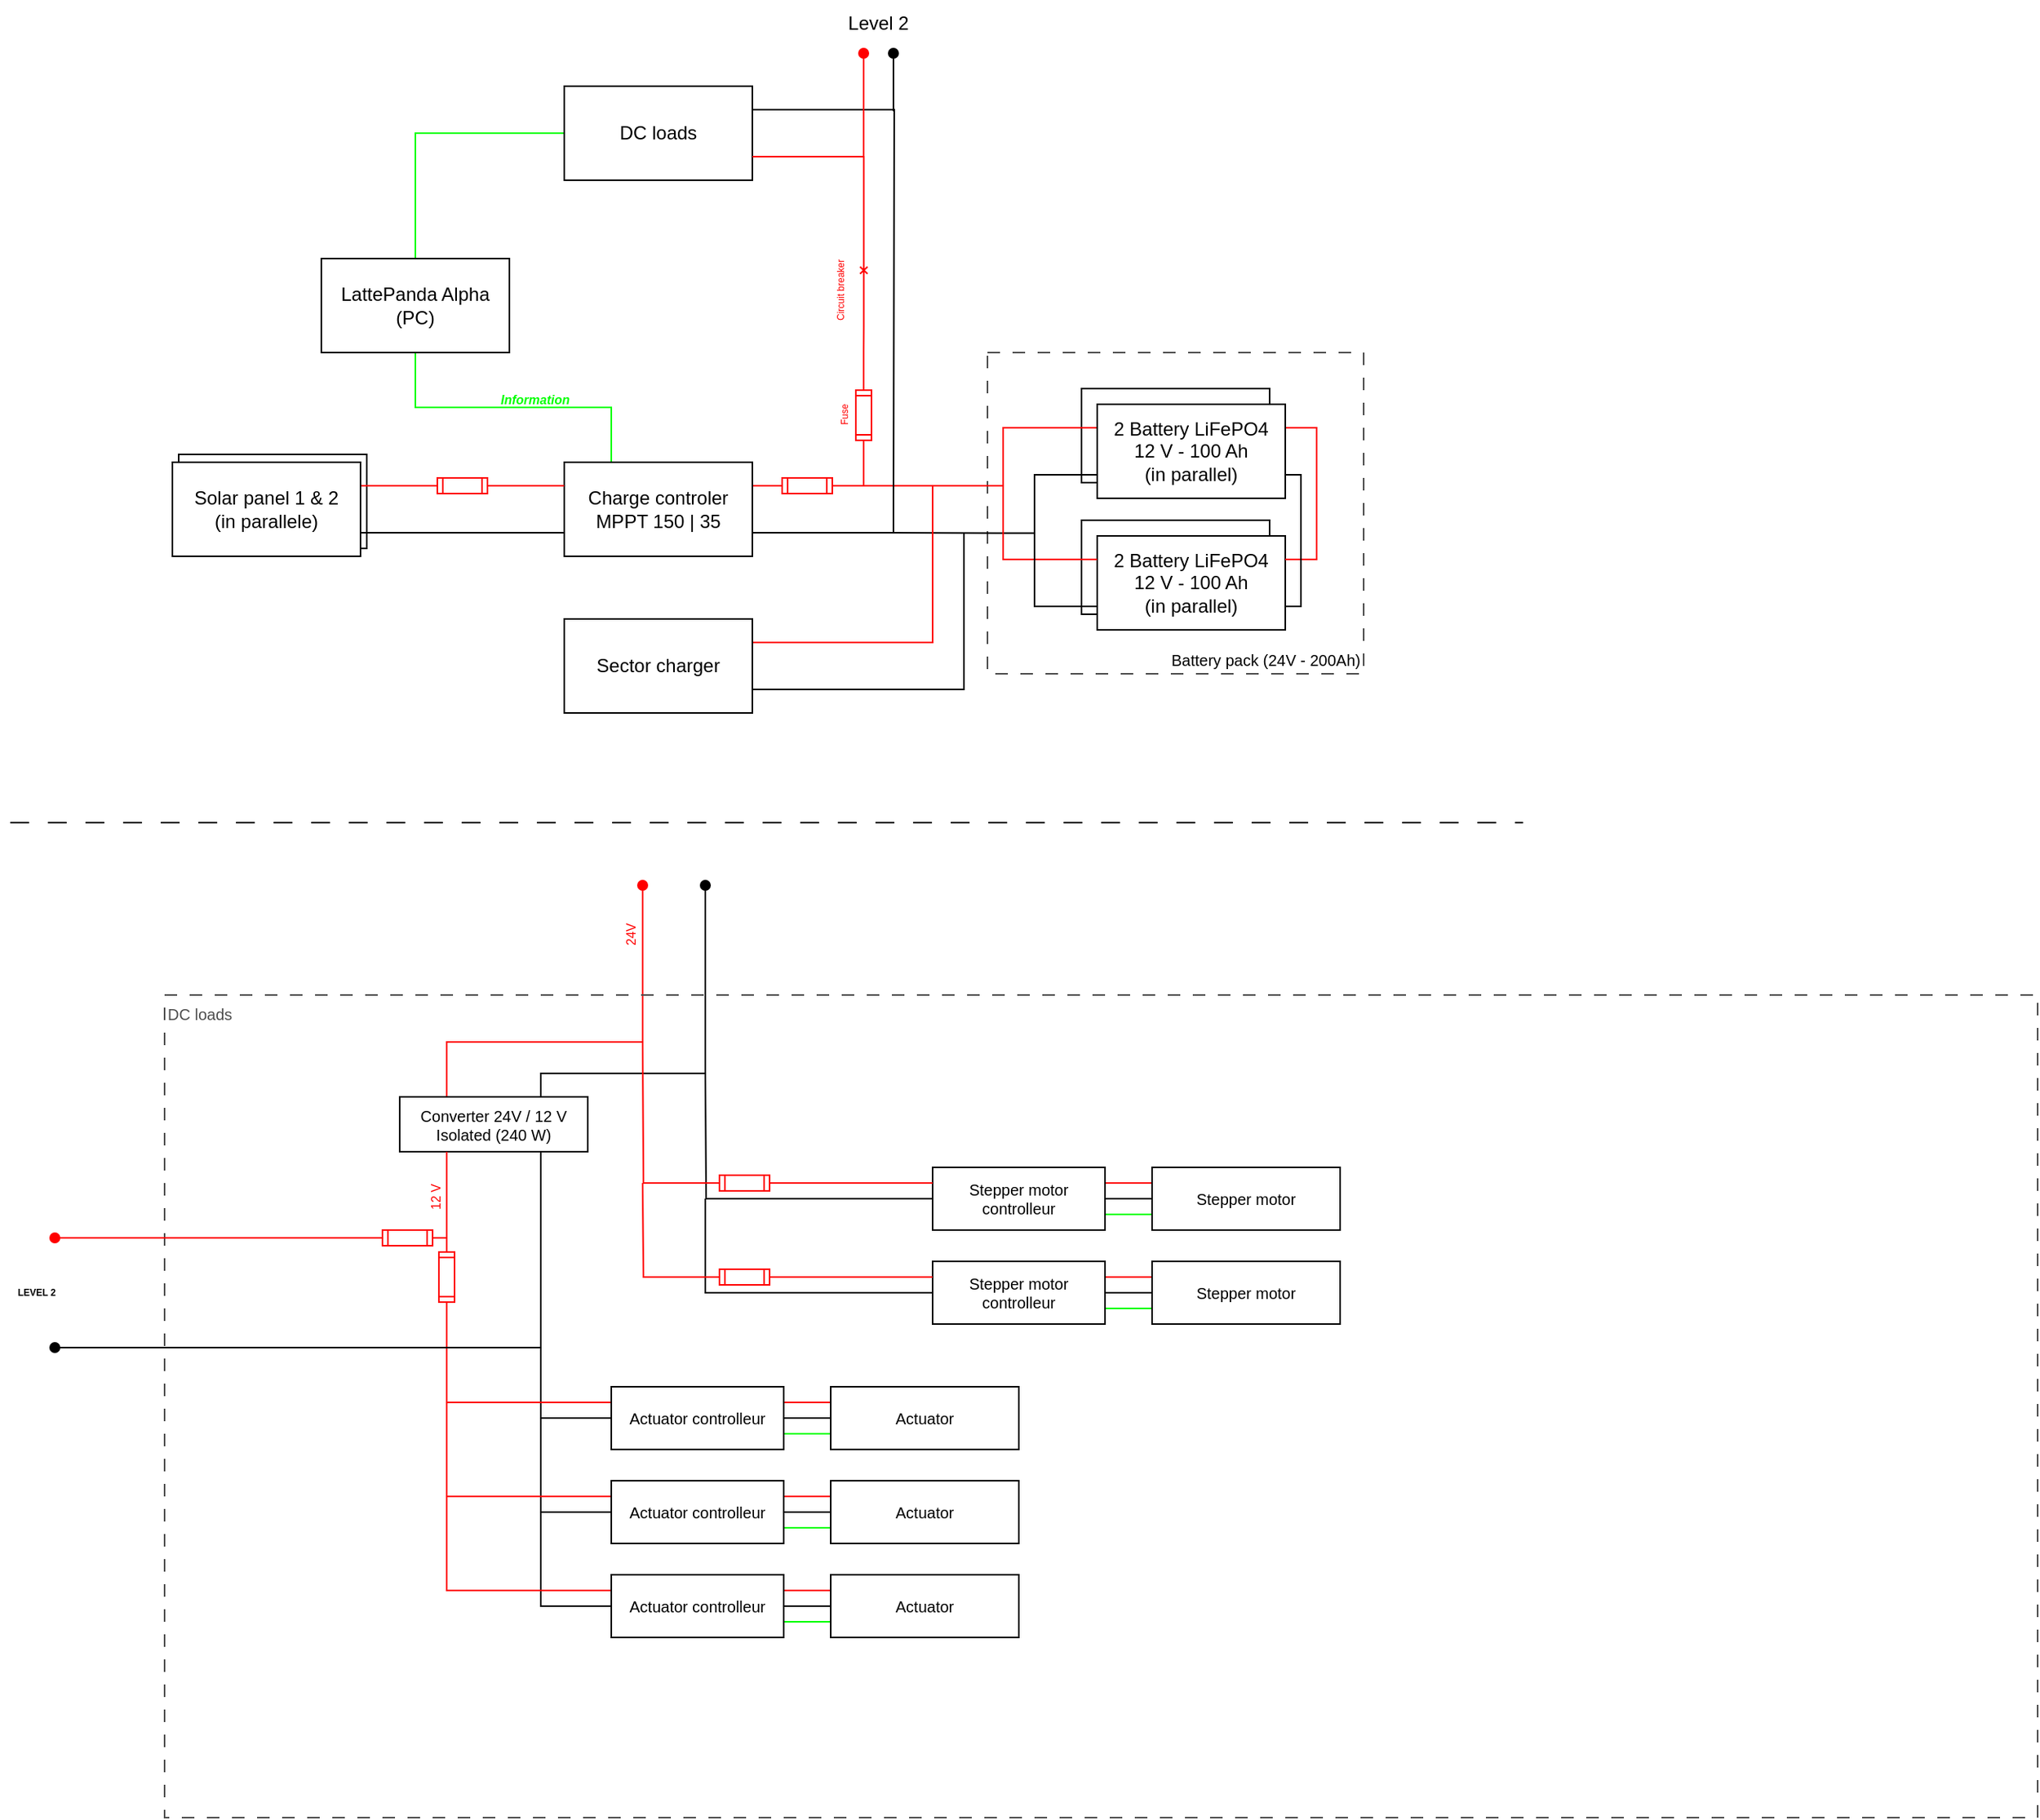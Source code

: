 <mxfile>
    <diagram id="J9IXLWDCMLGtO6kLIXqj" name="Level1Diagram">
        <mxGraphModel dx="1278" dy="838" grid="1" gridSize="5" guides="1" tooltips="1" connect="1" arrows="1" fold="1" page="1" pageScale="1" pageWidth="1654" pageHeight="1169" math="0" shadow="0">
            <root>
                <mxCell id="0"/>
                <mxCell id="1" parent="0"/>
                <mxCell id="iTRLX2iwyvGH0JloViwW-57" value="&lt;font style=&quot;font-size: 10px;&quot;&gt;Battery pack (24V - 200Ah)&lt;/font&gt;" style="rounded=0;whiteSpace=wrap;html=1;strokeColor=#4D4D4D;fillColor=none;dashed=1;dashPattern=8 8;verticalAlign=bottom;align=right;" parent="1" vertex="1">
                    <mxGeometry x="660" y="300" width="240" height="205" as="geometry"/>
                </mxCell>
                <mxCell id="iTRLX2iwyvGH0JloViwW-41" style="edgeStyle=orthogonalEdgeStyle;rounded=0;html=1;exitX=0.5;exitY=1;exitDx=0;exitDy=0;entryX=0.25;entryY=0;entryDx=0;entryDy=0;endArrow=none;endFill=0;fillColor=#d5e8d4;strokeColor=#00FF00;" parent="1" source="iTRLX2iwyvGH0JloViwW-1" target="iTRLX2iwyvGH0JloViwW-3" edge="1">
                    <mxGeometry relative="1" as="geometry">
                        <Array as="points">
                            <mxPoint x="295" y="335"/>
                            <mxPoint x="420" y="335"/>
                        </Array>
                    </mxGeometry>
                </mxCell>
                <mxCell id="iTRLX2iwyvGH0JloViwW-58" value="Information" style="edgeLabel;html=1;align=center;verticalAlign=middle;resizable=0;points=[];fontSize=8;fontColor=#00FF00;fontStyle=3;labelBackgroundColor=none;rounded=0;" parent="iTRLX2iwyvGH0JloViwW-41" vertex="1" connectable="0">
                    <mxGeometry x="0.115" relative="1" as="geometry">
                        <mxPoint x="2" y="-5" as="offset"/>
                    </mxGeometry>
                </mxCell>
                <mxCell id="qoRzXvIuK7zQw0bLxEC5-14" style="edgeStyle=orthogonalEdgeStyle;rounded=0;jumpStyle=none;jumpSize=7;html=1;exitX=0.5;exitY=0;exitDx=0;exitDy=0;entryX=0;entryY=0.5;entryDx=0;entryDy=0;strokeColor=#00FF00;strokeWidth=1;fontFamily=Helvetica;fontSize=6;fontColor=#FF0000;endArrow=none;endFill=0;targetPerimeterSpacing=0;" parent="1" source="iTRLX2iwyvGH0JloViwW-1" target="iTRLX2iwyvGH0JloViwW-31" edge="1">
                    <mxGeometry relative="1" as="geometry"/>
                </mxCell>
                <mxCell id="iTRLX2iwyvGH0JloViwW-1" value="LattePanda Alpha (PC)" style="rounded=0;whiteSpace=wrap;html=1;" parent="1" vertex="1">
                    <mxGeometry x="235" y="240" width="120" height="60" as="geometry"/>
                </mxCell>
                <mxCell id="iTRLX2iwyvGH0JloViwW-2" value="Battery LiFePO4&lt;br&gt;12 V - 100 Ah" style="rounded=0;whiteSpace=wrap;html=1;" parent="1" vertex="1">
                    <mxGeometry x="720" y="407" width="120" height="60" as="geometry"/>
                </mxCell>
                <mxCell id="iTRLX2iwyvGH0JloViwW-29" style="edgeStyle=orthogonalEdgeStyle;rounded=0;html=1;exitX=1;exitY=0.25;exitDx=0;exitDy=0;entryX=0;entryY=0.5;entryDx=0;entryDy=0;entryPerimeter=0;endArrow=none;endFill=0;strokeColor=#FF0000;" parent="1" source="iTRLX2iwyvGH0JloViwW-3" target="iTRLX2iwyvGH0JloViwW-28" edge="1">
                    <mxGeometry relative="1" as="geometry"/>
                </mxCell>
                <mxCell id="iTRLX2iwyvGH0JloViwW-51" style="edgeStyle=orthogonalEdgeStyle;rounded=0;html=1;exitX=1;exitY=0.75;exitDx=0;exitDy=0;strokeColor=#000000;endArrow=none;endFill=0;" parent="1" source="iTRLX2iwyvGH0JloViwW-3" edge="1">
                    <mxGeometry relative="1" as="geometry">
                        <mxPoint x="690" y="415.286" as="targetPoint"/>
                    </mxGeometry>
                </mxCell>
                <mxCell id="iTRLX2iwyvGH0JloViwW-3" value="Charge controler&lt;br&gt;MPPT 150 | 35" style="rounded=0;whiteSpace=wrap;html=1;" parent="1" vertex="1">
                    <mxGeometry x="390" y="370" width="120" height="60" as="geometry"/>
                </mxCell>
                <mxCell id="iTRLX2iwyvGH0JloViwW-55" style="edgeStyle=orthogonalEdgeStyle;rounded=0;html=1;exitX=1;exitY=0.25;exitDx=0;exitDy=0;strokeColor=#FF0000;endArrow=none;endFill=0;" parent="1" source="iTRLX2iwyvGH0JloViwW-4" edge="1">
                    <mxGeometry relative="1" as="geometry">
                        <mxPoint x="625" y="385" as="targetPoint"/>
                        <Array as="points">
                            <mxPoint x="625" y="485"/>
                        </Array>
                    </mxGeometry>
                </mxCell>
                <mxCell id="iTRLX2iwyvGH0JloViwW-56" style="edgeStyle=orthogonalEdgeStyle;rounded=0;html=1;exitX=1;exitY=0.75;exitDx=0;exitDy=0;strokeColor=#000000;endArrow=none;endFill=0;" parent="1" source="iTRLX2iwyvGH0JloViwW-4" edge="1">
                    <mxGeometry relative="1" as="geometry">
                        <mxPoint x="645" y="415" as="targetPoint"/>
                        <Array as="points">
                            <mxPoint x="645" y="515"/>
                            <mxPoint x="645" y="415"/>
                        </Array>
                    </mxGeometry>
                </mxCell>
                <mxCell id="iTRLX2iwyvGH0JloViwW-4" value="Sector charger" style="rounded=0;whiteSpace=wrap;html=1;" parent="1" vertex="1">
                    <mxGeometry x="390" y="470" width="120" height="60" as="geometry"/>
                </mxCell>
                <mxCell id="iTRLX2iwyvGH0JloViwW-5" value="" style="rounded=0;whiteSpace=wrap;html=1;verticalAlign=middle;align=center;" parent="1" vertex="1">
                    <mxGeometry x="144" y="365" width="120" height="60" as="geometry"/>
                </mxCell>
                <mxCell id="iTRLX2iwyvGH0JloViwW-18" style="html=1;exitX=1;exitY=0.75;exitDx=0;exitDy=0;entryX=0;entryY=0.75;entryDx=0;entryDy=0;endArrow=none;endFill=0;rounded=0;" parent="1" source="iTRLX2iwyvGH0JloViwW-6" target="iTRLX2iwyvGH0JloViwW-3" edge="1">
                    <mxGeometry relative="1" as="geometry"/>
                </mxCell>
                <mxCell id="iTRLX2iwyvGH0JloViwW-26" style="edgeStyle=orthogonalEdgeStyle;rounded=0;html=1;exitX=1;exitY=0.25;exitDx=0;exitDy=0;entryX=0;entryY=0.5;entryDx=0;entryDy=0;entryPerimeter=0;endArrow=none;endFill=0;strokeColor=#FF0000;" parent="1" source="iTRLX2iwyvGH0JloViwW-6" target="iTRLX2iwyvGH0JloViwW-25" edge="1">
                    <mxGeometry relative="1" as="geometry"/>
                </mxCell>
                <mxCell id="iTRLX2iwyvGH0JloViwW-6" value="Solar panel 1 &amp;amp; 2&lt;br&gt;(in parallele)" style="rounded=0;whiteSpace=wrap;html=1;" parent="1" vertex="1">
                    <mxGeometry x="140" y="370" width="120" height="60" as="geometry"/>
                </mxCell>
                <mxCell id="iTRLX2iwyvGH0JloViwW-27" style="edgeStyle=orthogonalEdgeStyle;rounded=0;html=1;exitX=1;exitY=0.5;exitDx=0;exitDy=0;exitPerimeter=0;entryX=0;entryY=0.25;entryDx=0;entryDy=0;endArrow=none;endFill=0;strokeColor=#FF0000;" parent="1" source="iTRLX2iwyvGH0JloViwW-25" target="iTRLX2iwyvGH0JloViwW-3" edge="1">
                    <mxGeometry relative="1" as="geometry"/>
                </mxCell>
                <mxCell id="iTRLX2iwyvGH0JloViwW-25" value="" style="pointerEvents=1;verticalLabelPosition=bottom;shadow=0;dashed=0;align=center;html=1;verticalAlign=top;shape=mxgraph.electrical.miscellaneous.fuse_1;fillColor=#FFFFFF;strokeColor=#FF0000;rounded=0;" parent="1" vertex="1">
                    <mxGeometry x="300" y="380" width="50" height="10" as="geometry"/>
                </mxCell>
                <mxCell id="iTRLX2iwyvGH0JloViwW-52" style="edgeStyle=orthogonalEdgeStyle;rounded=0;html=1;exitX=1;exitY=0.5;exitDx=0;exitDy=0;exitPerimeter=0;strokeColor=#FF0000;endArrow=none;endFill=0;" parent="1" source="iTRLX2iwyvGH0JloViwW-28" edge="1">
                    <mxGeometry relative="1" as="geometry">
                        <mxPoint x="670" y="385" as="targetPoint"/>
                    </mxGeometry>
                </mxCell>
                <mxCell id="iTRLX2iwyvGH0JloViwW-28" value="" style="pointerEvents=1;verticalLabelPosition=bottom;shadow=0;dashed=0;align=center;html=1;verticalAlign=top;shape=mxgraph.electrical.miscellaneous.fuse_1;fillColor=#FFFFFF;strokeColor=#FF0000;rounded=0;" parent="1" vertex="1">
                    <mxGeometry x="520" y="380" width="50" height="10" as="geometry"/>
                </mxCell>
                <mxCell id="qoRzXvIuK7zQw0bLxEC5-17" style="edgeStyle=orthogonalEdgeStyle;rounded=0;jumpStyle=none;jumpSize=7;html=1;exitX=1;exitY=0.25;exitDx=0;exitDy=0;strokeColor=#000000;strokeWidth=1;fontFamily=Helvetica;fontSize=6;fontColor=#FF0000;endArrow=none;endFill=0;targetPerimeterSpacing=0;" parent="1" source="iTRLX2iwyvGH0JloViwW-31" edge="1">
                    <mxGeometry relative="1" as="geometry">
                        <mxPoint x="600" y="415" as="targetPoint"/>
                    </mxGeometry>
                </mxCell>
                <mxCell id="iTRLX2iwyvGH0JloViwW-31" value="DC loads" style="rounded=0;whiteSpace=wrap;html=1;" parent="1" vertex="1">
                    <mxGeometry x="390" y="130" width="120" height="60" as="geometry"/>
                </mxCell>
                <mxCell id="qoRzXvIuK7zQw0bLxEC5-7" style="edgeStyle=orthogonalEdgeStyle;rounded=0;html=1;exitX=1;exitY=0.5;exitDx=0;exitDy=0;exitPerimeter=0;entryX=0;entryY=0.8;entryDx=0;entryDy=0;strokeColor=#FF0000;fontFamily=Helvetica;fontSize=9;fontColor=#FF0000;endArrow=none;endFill=0;" parent="1" source="iTRLX2iwyvGH0JloViwW-34" target="qoRzXvIuK7zQw0bLxEC5-5" edge="1">
                    <mxGeometry relative="1" as="geometry"/>
                </mxCell>
                <mxCell id="qoRzXvIuK7zQw0bLxEC5-15" style="edgeStyle=orthogonalEdgeStyle;rounded=0;jumpStyle=none;jumpSize=7;html=1;exitX=0;exitY=0.5;exitDx=0;exitDy=0;exitPerimeter=0;strokeColor=#FF0000;strokeWidth=1;fontFamily=Helvetica;fontSize=6;fontColor=#FF0000;endArrow=none;endFill=0;targetPerimeterSpacing=0;" parent="1" source="iTRLX2iwyvGH0JloViwW-34" edge="1">
                    <mxGeometry relative="1" as="geometry">
                        <mxPoint x="581" y="385" as="targetPoint"/>
                    </mxGeometry>
                </mxCell>
                <mxCell id="iTRLX2iwyvGH0JloViwW-34" value="&lt;font color=&quot;#ff0000&quot; style=&quot;font-size: 6px;&quot;&gt;Fuse&lt;/font&gt;" style="pointerEvents=1;verticalLabelPosition=top;shadow=0;dashed=0;align=center;html=1;verticalAlign=bottom;shape=mxgraph.electrical.miscellaneous.fuse_1;rotation=-90;fillColor=#FFFFFF;strokeColor=#FF0000;labelPosition=center;fontSize=9;rounded=0;" parent="1" vertex="1">
                    <mxGeometry x="556" y="335" width="50" height="10" as="geometry"/>
                </mxCell>
                <mxCell id="iTRLX2iwyvGH0JloViwW-42" value="2 Battery LiFePO4&lt;br&gt;12 V - 100 Ah&lt;br&gt;(in parallel)" style="rounded=0;whiteSpace=wrap;html=1;" parent="1" vertex="1">
                    <mxGeometry x="730" y="417" width="120" height="60" as="geometry"/>
                </mxCell>
                <mxCell id="iTRLX2iwyvGH0JloViwW-43" value="Battery LiFePO4&lt;br&gt;12 V - 100 Ah" style="rounded=0;whiteSpace=wrap;html=1;" parent="1" vertex="1">
                    <mxGeometry x="720" y="323" width="120" height="60" as="geometry"/>
                </mxCell>
                <mxCell id="iTRLX2iwyvGH0JloViwW-48" style="edgeStyle=orthogonalEdgeStyle;rounded=0;html=1;exitX=0;exitY=0.25;exitDx=0;exitDy=0;entryX=0;entryY=0.25;entryDx=0;entryDy=0;strokeColor=#FF0000;endArrow=none;endFill=0;" parent="1" source="iTRLX2iwyvGH0JloViwW-44" target="iTRLX2iwyvGH0JloViwW-42" edge="1">
                    <mxGeometry relative="1" as="geometry">
                        <Array as="points">
                            <mxPoint x="670" y="348"/>
                            <mxPoint x="670" y="432"/>
                        </Array>
                    </mxGeometry>
                </mxCell>
                <mxCell id="iTRLX2iwyvGH0JloViwW-53" style="edgeStyle=orthogonalEdgeStyle;rounded=0;html=1;exitX=1;exitY=0.25;exitDx=0;exitDy=0;entryX=1;entryY=0.25;entryDx=0;entryDy=0;strokeColor=#FF0000;endArrow=none;endFill=0;" parent="1" source="iTRLX2iwyvGH0JloViwW-44" target="iTRLX2iwyvGH0JloViwW-42" edge="1">
                    <mxGeometry relative="1" as="geometry">
                        <Array as="points">
                            <mxPoint x="870" y="348"/>
                            <mxPoint x="870" y="432"/>
                        </Array>
                    </mxGeometry>
                </mxCell>
                <mxCell id="iTRLX2iwyvGH0JloViwW-54" style="edgeStyle=orthogonalEdgeStyle;rounded=0;html=1;exitX=1;exitY=0.75;exitDx=0;exitDy=0;entryX=1;entryY=0.75;entryDx=0;entryDy=0;strokeColor=#000000;endArrow=none;endFill=0;" parent="1" source="iTRLX2iwyvGH0JloViwW-44" target="iTRLX2iwyvGH0JloViwW-42" edge="1">
                    <mxGeometry relative="1" as="geometry"/>
                </mxCell>
                <mxCell id="iTRLX2iwyvGH0JloViwW-44" value="2 Battery LiFePO4&lt;br&gt;12 V - 100 Ah&lt;br&gt;(in parallel)" style="rounded=0;whiteSpace=wrap;html=1;" parent="1" vertex="1">
                    <mxGeometry x="730" y="333" width="120" height="60" as="geometry"/>
                </mxCell>
                <mxCell id="iTRLX2iwyvGH0JloViwW-49" style="edgeStyle=orthogonalEdgeStyle;rounded=0;html=1;exitX=0;exitY=0.75;exitDx=0;exitDy=0;entryX=0;entryY=0.75;entryDx=0;entryDy=0;strokeColor=#000000;endArrow=none;endFill=0;" parent="1" source="iTRLX2iwyvGH0JloViwW-42" target="iTRLX2iwyvGH0JloViwW-44" edge="1">
                    <mxGeometry relative="1" as="geometry">
                        <Array as="points">
                            <mxPoint x="690" y="462"/>
                            <mxPoint x="690" y="378"/>
                        </Array>
                    </mxGeometry>
                </mxCell>
                <mxCell id="qoRzXvIuK7zQw0bLxEC5-16" style="edgeStyle=orthogonalEdgeStyle;rounded=0;jumpStyle=none;jumpSize=7;html=1;exitX=1;exitY=0.8;exitDx=0;exitDy=0;entryX=1;entryY=0.75;entryDx=0;entryDy=0;strokeColor=#FF0000;strokeWidth=1;fontFamily=Helvetica;fontSize=6;fontColor=#FF0000;endArrow=none;endFill=0;targetPerimeterSpacing=0;" parent="1" source="qoRzXvIuK7zQw0bLxEC5-5" target="iTRLX2iwyvGH0JloViwW-31" edge="1">
                    <mxGeometry relative="1" as="geometry"/>
                </mxCell>
                <mxCell id="qoRzXvIuK7zQw0bLxEC5-5" value="&lt;p style=&quot;line-height: 0%;&quot;&gt;&lt;font style=&quot;font-size: 6px;&quot;&gt;Circuit breaker&lt;/font&gt;&lt;/p&gt;" style="pointerEvents=1;verticalLabelPosition=top;shadow=0;dashed=0;align=center;html=1;verticalAlign=middle;shape=mxgraph.electrical.electro-mechanical.circuitBreaker2;elSwitchState=on;rounded=0;labelBackgroundColor=none;comic=0;strokeColor=#FF0000;fontFamily=Helvetica;fontSize=9;fontColor=#FF0000;fillColor=none;rotation=-90;horizontal=1;labelPosition=center;" parent="1" vertex="1">
                    <mxGeometry x="555" y="255" width="45" height="12" as="geometry"/>
                </mxCell>
                <mxCell id="qoRzXvIuK7zQw0bLxEC5-13" value="" style="endArrow=none;html=1;rounded=0;strokeColor=#000000;strokeWidth=1;fontFamily=Helvetica;fontSize=6;fontColor=#FF0000;dashed=1;dashPattern=12 12;targetPerimeterSpacing=0;jumpSize=7;jumpStyle=none;" parent="1" edge="1">
                    <mxGeometry width="50" height="50" relative="1" as="geometry">
                        <mxPoint x="36.571" y="600" as="sourcePoint"/>
                        <mxPoint x="1001.714" y="600" as="targetPoint"/>
                    </mxGeometry>
                </mxCell>
                <mxCell id="qoRzXvIuK7zQw0bLxEC5-18" value="" style="endArrow=oval;html=1;rounded=0;strokeColor=#FF0000;strokeWidth=1;fontFamily=Helvetica;fontSize=6;fontColor=#FF0000;targetPerimeterSpacing=0;jumpStyle=none;jumpSize=7;endFill=1;" parent="1" edge="1">
                    <mxGeometry width="50" height="50" relative="1" as="geometry">
                        <mxPoint x="440" y="740" as="sourcePoint"/>
                        <mxPoint x="440" y="640" as="targetPoint"/>
                    </mxGeometry>
                </mxCell>
                <mxCell id="qoRzXvIuK7zQw0bLxEC5-22" value="24V" style="edgeLabel;html=1;align=center;verticalAlign=bottom;resizable=0;points=[];fontSize=8;fontFamily=Helvetica;fontColor=#FF0000;labelBorderColor=none;labelBackgroundColor=none;horizontal=0;rounded=0;" parent="qoRzXvIuK7zQw0bLxEC5-18" vertex="1" connectable="0">
                    <mxGeometry x="0.352" relative="1" as="geometry">
                        <mxPoint as="offset"/>
                    </mxGeometry>
                </mxCell>
                <mxCell id="qoRzXvIuK7zQw0bLxEC5-19" value="" style="endArrow=oval;html=1;rounded=0;strokeColor=#000000;strokeWidth=1;fontFamily=Helvetica;fontSize=6;fontColor=#FF0000;targetPerimeterSpacing=0;jumpStyle=none;jumpSize=7;endFill=1;" parent="1" edge="1">
                    <mxGeometry width="50" height="50" relative="1" as="geometry">
                        <mxPoint x="480" y="740" as="sourcePoint"/>
                        <mxPoint x="480" y="640" as="targetPoint"/>
                    </mxGeometry>
                </mxCell>
                <mxCell id="qoRzXvIuK7zQw0bLxEC5-20" value="&lt;font color=&quot;#4d4d4d&quot; style=&quot;font-size: 10px;&quot;&gt;DC loads&lt;/font&gt;" style="rounded=0;html=1;labelBackgroundColor=none;comic=0;strokeColor=#4D4D4D;strokeWidth=1;fontFamily=Helvetica;fontSize=6;fontColor=default;fillColor=none;dashed=1;dashPattern=8 8;verticalAlign=top;align=left;whiteSpace=wrap;connectable=0;" parent="1" vertex="1">
                    <mxGeometry x="135" y="710" width="1195" height="525" as="geometry"/>
                </mxCell>
                <mxCell id="qoRzXvIuK7zQw0bLxEC5-27" style="edgeStyle=orthogonalEdgeStyle;rounded=0;jumpStyle=none;jumpSize=7;html=1;exitX=0.25;exitY=0;exitDx=0;exitDy=0;strokeColor=#FF0000;strokeWidth=1;fontFamily=Helvetica;fontSize=10;fontColor=#4D4D4D;endArrow=none;endFill=0;targetPerimeterSpacing=0;" parent="1" source="qoRzXvIuK7zQw0bLxEC5-25" edge="1">
                    <mxGeometry relative="1" as="geometry">
                        <mxPoint x="440" y="740" as="targetPoint"/>
                        <Array as="points">
                            <mxPoint x="315" y="740"/>
                        </Array>
                    </mxGeometry>
                </mxCell>
                <mxCell id="qoRzXvIuK7zQw0bLxEC5-28" style="edgeStyle=orthogonalEdgeStyle;rounded=0;jumpStyle=none;jumpSize=7;html=1;exitX=0.75;exitY=0;exitDx=0;exitDy=0;strokeColor=#000000;strokeWidth=1;fontFamily=Helvetica;fontSize=10;fontColor=#4D4D4D;endArrow=none;endFill=0;targetPerimeterSpacing=0;" parent="1" source="qoRzXvIuK7zQw0bLxEC5-25" edge="1">
                    <mxGeometry relative="1" as="geometry">
                        <mxPoint x="480" y="740" as="targetPoint"/>
                        <Array as="points">
                            <mxPoint x="375" y="760"/>
                            <mxPoint x="480" y="760"/>
                        </Array>
                    </mxGeometry>
                </mxCell>
                <mxCell id="qoRzXvIuK7zQw0bLxEC5-41" style="edgeStyle=orthogonalEdgeStyle;rounded=0;jumpStyle=none;jumpSize=7;html=1;exitX=0.75;exitY=1;exitDx=0;exitDy=0;entryX=0;entryY=0.5;entryDx=0;entryDy=0;strokeColor=#000000;strokeWidth=1;fontFamily=Helvetica;fontSize=10;fontColor=#4D4D4D;endArrow=none;endFill=0;targetPerimeterSpacing=0;" parent="1" source="qoRzXvIuK7zQw0bLxEC5-25" target="qoRzXvIuK7zQw0bLxEC5-40" edge="1">
                    <mxGeometry relative="1" as="geometry"/>
                </mxCell>
                <mxCell id="qoRzXvIuK7zQw0bLxEC5-44" style="edgeStyle=orthogonalEdgeStyle;rounded=0;jumpStyle=none;jumpSize=7;html=1;exitX=1;exitY=0.5;exitDx=0;exitDy=0;entryX=0;entryY=0.25;entryDx=0;entryDy=0;strokeColor=#FF0000;strokeWidth=1;fontFamily=Helvetica;fontSize=10;fontColor=#4D4D4D;endArrow=none;endFill=0;targetPerimeterSpacing=0;startArrow=none;exitPerimeter=0;" parent="1" source="qoRzXvIuK7zQw0bLxEC5-63" target="qoRzXvIuK7zQw0bLxEC5-40" edge="1">
                    <mxGeometry relative="1" as="geometry"/>
                </mxCell>
                <mxCell id="qoRzXvIuK7zQw0bLxEC5-68" style="edgeStyle=orthogonalEdgeStyle;rounded=0;jumpStyle=none;jumpSize=7;html=1;exitX=0.75;exitY=1;exitDx=0;exitDy=0;strokeColor=#000000;strokeWidth=1;fontFamily=Helvetica;fontSize=6;fontColor=#000000;endArrow=oval;endFill=1;targetPerimeterSpacing=0;" parent="1" source="qoRzXvIuK7zQw0bLxEC5-25" edge="1">
                    <mxGeometry relative="1" as="geometry">
                        <mxPoint x="65" y="935" as="targetPoint"/>
                        <Array as="points">
                            <mxPoint x="375" y="935"/>
                        </Array>
                    </mxGeometry>
                </mxCell>
                <mxCell id="qoRzXvIuK7zQw0bLxEC5-25" value="Converter 24V / 12 V&lt;br&gt;Isolated (240 W)" style="rounded=0;whiteSpace=wrap;html=1;fontSize=10;" parent="1" vertex="1">
                    <mxGeometry x="285" y="775" width="120" height="35" as="geometry"/>
                </mxCell>
                <mxCell id="qoRzXvIuK7zQw0bLxEC5-35" style="edgeStyle=orthogonalEdgeStyle;rounded=0;jumpStyle=none;jumpSize=7;html=1;exitX=0;exitY=0.5;exitDx=0;exitDy=0;strokeColor=#FF0000;strokeWidth=1;fontFamily=Helvetica;fontSize=10;fontColor=#4D4D4D;endArrow=none;endFill=0;targetPerimeterSpacing=0;startArrow=none;exitPerimeter=0;" parent="1" source="qoRzXvIuK7zQw0bLxEC5-48" edge="1">
                    <mxGeometry relative="1" as="geometry">
                        <mxPoint x="440" y="740" as="targetPoint"/>
                    </mxGeometry>
                </mxCell>
                <mxCell id="qoRzXvIuK7zQw0bLxEC5-37" style="edgeStyle=orthogonalEdgeStyle;rounded=0;jumpStyle=none;jumpSize=7;html=1;exitX=0;exitY=0.5;exitDx=0;exitDy=0;strokeColor=#000000;strokeWidth=1;fontFamily=Helvetica;fontSize=10;fontColor=#4D4D4D;endArrow=none;endFill=0;targetPerimeterSpacing=0;" parent="1" source="qoRzXvIuK7zQw0bLxEC5-29" edge="1">
                    <mxGeometry relative="1" as="geometry">
                        <mxPoint x="480" y="759.6" as="targetPoint"/>
                    </mxGeometry>
                </mxCell>
                <mxCell id="ZEwb1qzO-tWvV9XbbaG9-11" style="edgeStyle=none;html=1;exitX=1;exitY=0.75;exitDx=0;exitDy=0;entryX=0;entryY=0.75;entryDx=0;entryDy=0;strokeColor=#00FF00;fontSize=10;endArrow=none;endFill=0;rounded=0;" parent="1" source="qoRzXvIuK7zQw0bLxEC5-29" target="ZEwb1qzO-tWvV9XbbaG9-7" edge="1">
                    <mxGeometry relative="1" as="geometry"/>
                </mxCell>
                <mxCell id="ZEwb1qzO-tWvV9XbbaG9-12" style="edgeStyle=none;html=1;exitX=1;exitY=0.25;exitDx=0;exitDy=0;entryX=0;entryY=0.25;entryDx=0;entryDy=0;strokeColor=#FF0000;fontSize=10;endArrow=none;endFill=0;rounded=0;" parent="1" source="qoRzXvIuK7zQw0bLxEC5-29" target="ZEwb1qzO-tWvV9XbbaG9-7" edge="1">
                    <mxGeometry relative="1" as="geometry"/>
                </mxCell>
                <mxCell id="ZEwb1qzO-tWvV9XbbaG9-13" style="edgeStyle=none;html=1;exitX=1;exitY=0.5;exitDx=0;exitDy=0;entryX=0;entryY=0.5;entryDx=0;entryDy=0;strokeColor=#000000;fontSize=10;endArrow=none;endFill=0;rounded=0;" parent="1" source="qoRzXvIuK7zQw0bLxEC5-29" target="ZEwb1qzO-tWvV9XbbaG9-7" edge="1">
                    <mxGeometry relative="1" as="geometry"/>
                </mxCell>
                <mxCell id="qoRzXvIuK7zQw0bLxEC5-29" value="Stepper motor controlleur" style="rounded=0;whiteSpace=wrap;html=1;fontSize=10;" parent="1" vertex="1">
                    <mxGeometry x="625" y="820" width="110" height="40" as="geometry"/>
                </mxCell>
                <mxCell id="qoRzXvIuK7zQw0bLxEC5-34" style="edgeStyle=orthogonalEdgeStyle;rounded=0;jumpStyle=none;jumpSize=7;html=1;exitX=0;exitY=0.5;exitDx=0;exitDy=0;strokeColor=#000000;strokeWidth=1;fontFamily=Helvetica;fontSize=10;fontColor=#4D4D4D;endArrow=none;endFill=0;targetPerimeterSpacing=0;" parent="1" source="qoRzXvIuK7zQw0bLxEC5-32" edge="1">
                    <mxGeometry relative="1" as="geometry">
                        <mxPoint x="480" y="840" as="targetPoint"/>
                        <Array as="points">
                            <mxPoint x="480" y="900"/>
                        </Array>
                    </mxGeometry>
                </mxCell>
                <mxCell id="qoRzXvIuK7zQw0bLxEC5-36" style="edgeStyle=orthogonalEdgeStyle;rounded=0;jumpStyle=none;jumpSize=7;html=1;exitX=0;exitY=0.5;exitDx=0;exitDy=0;strokeColor=#FF0000;strokeWidth=1;fontFamily=Helvetica;fontSize=10;fontColor=#4D4D4D;endArrow=none;endFill=0;targetPerimeterSpacing=0;startArrow=none;exitPerimeter=0;" parent="1" source="qoRzXvIuK7zQw0bLxEC5-49" edge="1">
                    <mxGeometry relative="1" as="geometry">
                        <mxPoint x="440" y="830" as="targetPoint"/>
                    </mxGeometry>
                </mxCell>
                <mxCell id="ZEwb1qzO-tWvV9XbbaG9-9" style="edgeStyle=none;html=1;exitX=1;exitY=0.25;exitDx=0;exitDy=0;entryX=0;entryY=0.25;entryDx=0;entryDy=0;strokeColor=#FF0000;fontSize=10;endArrow=none;endFill=0;rounded=0;" parent="1" source="qoRzXvIuK7zQw0bLxEC5-32" target="ZEwb1qzO-tWvV9XbbaG9-8" edge="1">
                    <mxGeometry relative="1" as="geometry"/>
                </mxCell>
                <mxCell id="ZEwb1qzO-tWvV9XbbaG9-10" style="edgeStyle=none;html=1;exitX=1;exitY=0.75;exitDx=0;exitDy=0;entryX=0;entryY=0.75;entryDx=0;entryDy=0;strokeColor=#00FF00;fontSize=10;endArrow=none;endFill=0;rounded=0;" parent="1" source="qoRzXvIuK7zQw0bLxEC5-32" target="ZEwb1qzO-tWvV9XbbaG9-8" edge="1">
                    <mxGeometry relative="1" as="geometry"/>
                </mxCell>
                <mxCell id="ZEwb1qzO-tWvV9XbbaG9-14" value="" style="edgeStyle=none;html=1;strokeColor=#000000;fontSize=10;endArrow=none;endFill=0;rounded=0;" parent="1" source="qoRzXvIuK7zQw0bLxEC5-32" target="ZEwb1qzO-tWvV9XbbaG9-8" edge="1">
                    <mxGeometry relative="1" as="geometry"/>
                </mxCell>
                <mxCell id="qoRzXvIuK7zQw0bLxEC5-32" value="Stepper motor controlleur" style="rounded=0;whiteSpace=wrap;html=1;fontSize=10;" parent="1" vertex="1">
                    <mxGeometry x="625" y="880" width="110" height="40" as="geometry"/>
                </mxCell>
                <mxCell id="qoRzXvIuK7zQw0bLxEC5-43" style="edgeStyle=orthogonalEdgeStyle;rounded=0;jumpStyle=none;jumpSize=7;html=1;exitX=0;exitY=0.5;exitDx=0;exitDy=0;strokeColor=#000000;strokeWidth=1;fontFamily=Helvetica;fontSize=10;fontColor=#4D4D4D;endArrow=none;endFill=0;targetPerimeterSpacing=0;" parent="1" source="qoRzXvIuK7zQw0bLxEC5-38" edge="1">
                    <mxGeometry relative="1" as="geometry">
                        <mxPoint x="375" y="980" as="targetPoint"/>
                        <Array as="points">
                            <mxPoint x="375" y="980"/>
                        </Array>
                    </mxGeometry>
                </mxCell>
                <mxCell id="qoRzXvIuK7zQw0bLxEC5-46" style="edgeStyle=orthogonalEdgeStyle;rounded=0;jumpStyle=none;jumpSize=7;html=1;exitX=0;exitY=0.25;exitDx=0;exitDy=0;strokeColor=#FF0000;strokeWidth=1;fontFamily=Helvetica;fontSize=10;fontColor=#4D4D4D;endArrow=none;endFill=0;targetPerimeterSpacing=0;" parent="1" source="qoRzXvIuK7zQw0bLxEC5-38" edge="1">
                    <mxGeometry relative="1" as="geometry">
                        <mxPoint x="315" y="970" as="targetPoint"/>
                    </mxGeometry>
                </mxCell>
                <mxCell id="ZEwb1qzO-tWvV9XbbaG9-21" style="edgeStyle=none;html=1;exitX=1;exitY=0.25;exitDx=0;exitDy=0;strokeColor=#FF0000;fontSize=10;endArrow=none;endFill=0;rounded=0;" parent="1" source="qoRzXvIuK7zQw0bLxEC5-38" edge="1">
                    <mxGeometry relative="1" as="geometry">
                        <mxPoint x="560" y="970.054" as="targetPoint"/>
                    </mxGeometry>
                </mxCell>
                <mxCell id="ZEwb1qzO-tWvV9XbbaG9-22" value="" style="edgeStyle=none;html=1;strokeColor=#000000;fontSize=10;endArrow=none;endFill=0;rounded=0;" parent="1" source="qoRzXvIuK7zQw0bLxEC5-38" target="ZEwb1qzO-tWvV9XbbaG9-15" edge="1">
                    <mxGeometry relative="1" as="geometry"/>
                </mxCell>
                <mxCell id="ZEwb1qzO-tWvV9XbbaG9-27" style="edgeStyle=none;html=1;exitX=1;exitY=0.75;exitDx=0;exitDy=0;entryX=0;entryY=0.75;entryDx=0;entryDy=0;strokeColor=#00FF00;fontSize=10;endArrow=none;endFill=0;rounded=0;" parent="1" source="qoRzXvIuK7zQw0bLxEC5-38" target="ZEwb1qzO-tWvV9XbbaG9-15" edge="1">
                    <mxGeometry relative="1" as="geometry"/>
                </mxCell>
                <mxCell id="qoRzXvIuK7zQw0bLxEC5-38" value="Actuator controlleur" style="rounded=0;whiteSpace=wrap;html=1;fontSize=10;" parent="1" vertex="1">
                    <mxGeometry x="420" y="960" width="110" height="40" as="geometry"/>
                </mxCell>
                <mxCell id="qoRzXvIuK7zQw0bLxEC5-42" style="edgeStyle=orthogonalEdgeStyle;rounded=0;jumpStyle=none;jumpSize=7;html=1;exitX=0;exitY=0.5;exitDx=0;exitDy=0;strokeColor=#000000;strokeWidth=1;fontFamily=Helvetica;fontSize=10;fontColor=#4D4D4D;endArrow=none;endFill=0;targetPerimeterSpacing=0;" parent="1" source="qoRzXvIuK7zQw0bLxEC5-39" edge="1">
                    <mxGeometry relative="1" as="geometry">
                        <mxPoint x="375" y="1040" as="targetPoint"/>
                        <Array as="points">
                            <mxPoint x="375" y="1040"/>
                        </Array>
                    </mxGeometry>
                </mxCell>
                <mxCell id="qoRzXvIuK7zQw0bLxEC5-45" style="edgeStyle=orthogonalEdgeStyle;rounded=0;jumpStyle=none;jumpSize=7;html=1;exitX=0;exitY=0.25;exitDx=0;exitDy=0;strokeColor=#FF0000;strokeWidth=1;fontFamily=Helvetica;fontSize=10;fontColor=#4D4D4D;endArrow=none;endFill=0;targetPerimeterSpacing=0;" parent="1" source="qoRzXvIuK7zQw0bLxEC5-39" edge="1">
                    <mxGeometry relative="1" as="geometry">
                        <mxPoint x="315" y="1030" as="targetPoint"/>
                    </mxGeometry>
                </mxCell>
                <mxCell id="ZEwb1qzO-tWvV9XbbaG9-23" value="" style="edgeStyle=none;html=1;strokeColor=#000000;fontSize=10;endArrow=none;endFill=0;rounded=0;" parent="1" source="qoRzXvIuK7zQw0bLxEC5-39" target="ZEwb1qzO-tWvV9XbbaG9-16" edge="1">
                    <mxGeometry relative="1" as="geometry"/>
                </mxCell>
                <mxCell id="ZEwb1qzO-tWvV9XbbaG9-26" style="edgeStyle=none;html=1;exitX=1;exitY=0.25;exitDx=0;exitDy=0;entryX=0;entryY=0.25;entryDx=0;entryDy=0;strokeColor=#FF0000;fontSize=10;endArrow=none;endFill=0;rounded=0;" parent="1" source="qoRzXvIuK7zQw0bLxEC5-39" target="ZEwb1qzO-tWvV9XbbaG9-16" edge="1">
                    <mxGeometry relative="1" as="geometry"/>
                </mxCell>
                <mxCell id="ZEwb1qzO-tWvV9XbbaG9-28" style="edgeStyle=none;html=1;exitX=1;exitY=0.75;exitDx=0;exitDy=0;entryX=0;entryY=0.75;entryDx=0;entryDy=0;strokeColor=#00FF00;fontSize=10;endArrow=none;endFill=0;rounded=0;" parent="1" source="qoRzXvIuK7zQw0bLxEC5-39" target="ZEwb1qzO-tWvV9XbbaG9-16" edge="1">
                    <mxGeometry relative="1" as="geometry"/>
                </mxCell>
                <mxCell id="qoRzXvIuK7zQw0bLxEC5-39" value="Actuator controlleur" style="rounded=0;whiteSpace=wrap;html=1;fontSize=10;" parent="1" vertex="1">
                    <mxGeometry x="420" y="1020" width="110" height="40" as="geometry"/>
                </mxCell>
                <mxCell id="ZEwb1qzO-tWvV9XbbaG9-24" value="" style="edgeStyle=none;html=1;strokeColor=#000000;fontSize=10;endArrow=none;endFill=0;rounded=0;" parent="1" source="qoRzXvIuK7zQw0bLxEC5-40" target="ZEwb1qzO-tWvV9XbbaG9-17" edge="1">
                    <mxGeometry relative="1" as="geometry"/>
                </mxCell>
                <mxCell id="ZEwb1qzO-tWvV9XbbaG9-25" style="edgeStyle=none;html=1;exitX=1;exitY=0.25;exitDx=0;exitDy=0;entryX=0;entryY=0.25;entryDx=0;entryDy=0;strokeColor=#FF0000;fontSize=10;endArrow=none;endFill=0;rounded=0;" parent="1" source="qoRzXvIuK7zQw0bLxEC5-40" target="ZEwb1qzO-tWvV9XbbaG9-17" edge="1">
                    <mxGeometry relative="1" as="geometry"/>
                </mxCell>
                <mxCell id="ZEwb1qzO-tWvV9XbbaG9-29" style="edgeStyle=none;html=1;exitX=1;exitY=0.75;exitDx=0;exitDy=0;entryX=0;entryY=0.75;entryDx=0;entryDy=0;strokeColor=#00FF00;fontSize=10;endArrow=none;endFill=0;rounded=0;" parent="1" source="qoRzXvIuK7zQw0bLxEC5-40" target="ZEwb1qzO-tWvV9XbbaG9-17" edge="1">
                    <mxGeometry relative="1" as="geometry"/>
                </mxCell>
                <mxCell id="qoRzXvIuK7zQw0bLxEC5-40" value="Actuator controlleur" style="rounded=0;whiteSpace=wrap;html=1;fontSize=10;" parent="1" vertex="1">
                    <mxGeometry x="420" y="1080" width="110" height="40" as="geometry"/>
                </mxCell>
                <mxCell id="ZEwb1qzO-tWvV9XbbaG9-6" style="edgeStyle=none;html=1;exitX=1;exitY=0.5;exitDx=0;exitDy=0;exitPerimeter=0;entryX=0;entryY=0.25;entryDx=0;entryDy=0;strokeColor=#FF0000;endArrow=none;endFill=0;rounded=0;" parent="1" source="qoRzXvIuK7zQw0bLxEC5-48" target="qoRzXvIuK7zQw0bLxEC5-29" edge="1">
                    <mxGeometry relative="1" as="geometry"/>
                </mxCell>
                <mxCell id="qoRzXvIuK7zQw0bLxEC5-48" value="" style="pointerEvents=1;verticalLabelPosition=bottom;shadow=0;dashed=0;align=center;html=1;verticalAlign=top;shape=mxgraph.electrical.miscellaneous.fuse_1;fillColor=#FFFFFF;strokeColor=#FF0000;rounded=0;" parent="1" vertex="1">
                    <mxGeometry x="480" y="825" width="50" height="10" as="geometry"/>
                </mxCell>
                <mxCell id="ZEwb1qzO-tWvV9XbbaG9-5" style="edgeStyle=none;html=1;exitX=1;exitY=0.5;exitDx=0;exitDy=0;exitPerimeter=0;entryX=0;entryY=0.25;entryDx=0;entryDy=0;strokeColor=#FF0000;endArrow=none;endFill=0;rounded=0;" parent="1" source="qoRzXvIuK7zQw0bLxEC5-49" target="qoRzXvIuK7zQw0bLxEC5-32" edge="1">
                    <mxGeometry relative="1" as="geometry"/>
                </mxCell>
                <mxCell id="qoRzXvIuK7zQw0bLxEC5-49" value="" style="pointerEvents=1;verticalLabelPosition=bottom;shadow=0;dashed=0;align=center;html=1;verticalAlign=top;shape=mxgraph.electrical.miscellaneous.fuse_1;fillColor=#FFFFFF;strokeColor=#FF0000;rounded=0;" parent="1" vertex="1">
                    <mxGeometry x="480" y="885" width="50" height="10" as="geometry"/>
                </mxCell>
                <mxCell id="qoRzXvIuK7zQw0bLxEC5-64" value="" style="edgeStyle=orthogonalEdgeStyle;rounded=0;jumpStyle=none;jumpSize=7;html=1;exitX=0.25;exitY=1;exitDx=0;exitDy=0;entryX=0;entryY=0.5;entryDx=0;entryDy=0;strokeColor=#FF0000;strokeWidth=1;fontFamily=Helvetica;fontSize=10;fontColor=#4D4D4D;endArrow=none;endFill=0;entryPerimeter=0;" parent="1" source="qoRzXvIuK7zQw0bLxEC5-25" target="qoRzXvIuK7zQw0bLxEC5-63" edge="1">
                    <mxGeometry relative="1" as="geometry">
                        <mxPoint x="315" y="810" as="sourcePoint"/>
                        <mxPoint x="420" y="1090" as="targetPoint"/>
                    </mxGeometry>
                </mxCell>
                <mxCell id="qoRzXvIuK7zQw0bLxEC5-65" value="12 V" style="edgeLabel;html=1;align=center;verticalAlign=bottom;resizable=0;points=[];fontSize=8;fontFamily=Helvetica;fontColor=#FF0000;horizontal=0;labelBackgroundColor=none;rounded=0;" parent="qoRzXvIuK7zQw0bLxEC5-64" vertex="1" connectable="0">
                    <mxGeometry x="-0.817" y="-1" relative="1" as="geometry">
                        <mxPoint x="1" y="25" as="offset"/>
                    </mxGeometry>
                </mxCell>
                <mxCell id="qoRzXvIuK7zQw0bLxEC5-67" style="edgeStyle=orthogonalEdgeStyle;rounded=0;jumpStyle=none;jumpSize=7;html=1;exitX=0;exitY=0.5;exitDx=0;exitDy=0;exitPerimeter=0;strokeColor=#FF0000;strokeWidth=1;fontFamily=Helvetica;fontSize=6;fontColor=#FF0000;endArrow=oval;endFill=1;targetPerimeterSpacing=0;startArrow=none;" parent="1" source="qoRzXvIuK7zQw0bLxEC5-70" edge="1">
                    <mxGeometry relative="1" as="geometry">
                        <mxPoint x="65" y="865" as="targetPoint"/>
                        <Array as="points">
                            <mxPoint x="65" y="865"/>
                        </Array>
                    </mxGeometry>
                </mxCell>
                <mxCell id="qoRzXvIuK7zQw0bLxEC5-63" value="" style="pointerEvents=1;verticalLabelPosition=bottom;shadow=0;dashed=0;align=center;html=1;verticalAlign=top;shape=mxgraph.electrical.miscellaneous.fuse_1;fillColor=#FFFFFF;strokeColor=#FF0000;direction=south;rounded=0;" parent="1" vertex="1">
                    <mxGeometry x="310" y="865" width="10" height="50" as="geometry"/>
                </mxCell>
                <mxCell id="qoRzXvIuK7zQw0bLxEC5-69" value="&lt;b&gt;LEVEL 2&lt;/b&gt;" style="text;html=1;align=center;verticalAlign=middle;resizable=0;points=[];autosize=1;strokeColor=none;fillColor=none;fontSize=6;fontFamily=Helvetica;fontColor=#000000;rounded=0;" parent="1" vertex="1">
                    <mxGeometry x="30" y="887.5" width="45" height="25" as="geometry"/>
                </mxCell>
                <mxCell id="qoRzXvIuK7zQw0bLxEC5-71" value="" style="edgeStyle=orthogonalEdgeStyle;rounded=0;jumpStyle=none;jumpSize=7;html=1;exitX=0;exitY=0.5;exitDx=0;exitDy=0;exitPerimeter=0;strokeColor=#FF0000;strokeWidth=1;fontFamily=Helvetica;fontSize=6;fontColor=#FF0000;endArrow=none;endFill=1;" parent="1" source="qoRzXvIuK7zQw0bLxEC5-63" target="qoRzXvIuK7zQw0bLxEC5-70" edge="1">
                    <mxGeometry relative="1" as="geometry">
                        <mxPoint x="65" y="865" as="targetPoint"/>
                        <mxPoint x="315" y="865" as="sourcePoint"/>
                        <Array as="points">
                            <mxPoint x="310" y="865"/>
                            <mxPoint x="310" y="865"/>
                        </Array>
                    </mxGeometry>
                </mxCell>
                <mxCell id="qoRzXvIuK7zQw0bLxEC5-70" value="" style="pointerEvents=1;verticalLabelPosition=bottom;shadow=0;dashed=0;align=center;html=1;verticalAlign=top;shape=mxgraph.electrical.miscellaneous.fuse_1;fillColor=#FFFFFF;strokeColor=#FF0000;direction=west;rounded=0;" parent="1" vertex="1">
                    <mxGeometry x="265" y="860" width="50" height="10" as="geometry"/>
                </mxCell>
                <mxCell id="ZEwb1qzO-tWvV9XbbaG9-1" value="Level 2" style="text;html=1;align=center;verticalAlign=middle;resizable=0;points=[];autosize=1;strokeColor=none;fillColor=none;rounded=0;" parent="1" vertex="1">
                    <mxGeometry x="560" y="75" width="60" height="30" as="geometry"/>
                </mxCell>
                <mxCell id="ZEwb1qzO-tWvV9XbbaG9-3" value="" style="endArrow=oval;html=1;strokeColor=#FF0000;endFill=1;rounded=0;" parent="1" edge="1">
                    <mxGeometry width="50" height="50" relative="1" as="geometry">
                        <mxPoint x="581" y="175" as="sourcePoint"/>
                        <mxPoint x="581" y="109" as="targetPoint"/>
                    </mxGeometry>
                </mxCell>
                <mxCell id="ZEwb1qzO-tWvV9XbbaG9-4" value="" style="endArrow=oval;html=1;strokeColor=#000000;endFill=1;rounded=0;" parent="1" edge="1">
                    <mxGeometry width="50" height="50" relative="1" as="geometry">
                        <mxPoint x="600" y="146" as="sourcePoint"/>
                        <mxPoint x="600" y="109" as="targetPoint"/>
                    </mxGeometry>
                </mxCell>
                <mxCell id="ZEwb1qzO-tWvV9XbbaG9-7" value="Stepper motor" style="rounded=0;whiteSpace=wrap;html=1;fontSize=10;" parent="1" vertex="1">
                    <mxGeometry x="765" y="820" width="120" height="40" as="geometry"/>
                </mxCell>
                <mxCell id="ZEwb1qzO-tWvV9XbbaG9-8" value="Stepper motor" style="rounded=0;whiteSpace=wrap;html=1;fontSize=10;" parent="1" vertex="1">
                    <mxGeometry x="765" y="880" width="120" height="40" as="geometry"/>
                </mxCell>
                <mxCell id="ZEwb1qzO-tWvV9XbbaG9-15" value="Actuator" style="rounded=0;whiteSpace=wrap;html=1;fontSize=10;" parent="1" vertex="1">
                    <mxGeometry x="560" y="960" width="120" height="40" as="geometry"/>
                </mxCell>
                <mxCell id="ZEwb1qzO-tWvV9XbbaG9-16" value="Actuator" style="rounded=0;whiteSpace=wrap;html=1;fontSize=10;" parent="1" vertex="1">
                    <mxGeometry x="560" y="1020" width="120" height="40" as="geometry"/>
                </mxCell>
                <mxCell id="ZEwb1qzO-tWvV9XbbaG9-17" value="Actuator" style="rounded=0;whiteSpace=wrap;html=1;fontSize=10;" parent="1" vertex="1">
                    <mxGeometry x="560" y="1080" width="120" height="40" as="geometry"/>
                </mxCell>
            </root>
        </mxGraphModel>
    </diagram>
    <diagram id="DLWCyUE3R5YeVllsptqZ" name="HighLevelStructureDiagram">
        <mxGraphModel dx="1438" dy="943" grid="1" gridSize="10" guides="1" tooltips="1" connect="1" arrows="1" fold="1" page="1" pageScale="1" pageWidth="1654" pageHeight="1169" background="none" math="0" shadow="0">
            <root>
                <mxCell id="0"/>
                <mxCell id="1" parent="0"/>
                <mxCell id="16" value="" style="edgeStyle=orthogonalEdgeStyle;html=1;fontSize=13;endArrow=none;endFill=0;fillColor=#f8cecc;strokeColor=#b85450;" parent="1" source="2" target="9" edge="1">
                    <mxGeometry relative="1" as="geometry"/>
                </mxCell>
                <mxCell id="18" value="" style="edgeStyle=orthogonalEdgeStyle;html=1;fontSize=13;endArrow=none;endFill=0;" parent="1" source="2" target="3" edge="1">
                    <mxGeometry relative="1" as="geometry"/>
                </mxCell>
                <mxCell id="29" style="html=1;exitX=0;exitY=0.25;exitDx=0;exitDy=0;entryX=0;entryY=0.75;entryDx=0;entryDy=0;strokeWidth=1;fontSize=13;startArrow=none;startFill=0;endArrow=none;endFill=0;startSize=6;endSize=2;fillColor=#f8cecc;strokeColor=#b85450;edgeStyle=orthogonalEdgeStyle;rounded=0;" parent="1" source="2" target="3" edge="1">
                    <mxGeometry relative="1" as="geometry">
                        <Array as="points">
                            <mxPoint x="560" y="460"/>
                            <mxPoint x="530" y="460"/>
                            <mxPoint x="530" y="382"/>
                        </Array>
                    </mxGeometry>
                </mxCell>
                <mxCell id="30" style="edgeStyle=orthogonalEdgeStyle;rounded=0;html=1;exitX=0;exitY=0.25;exitDx=0;exitDy=0;entryX=0;entryY=0.75;entryDx=0;entryDy=0;strokeWidth=1;fontSize=13;startArrow=none;startFill=0;endArrow=none;endFill=0;startSize=6;endSize=2;fillColor=#f8cecc;strokeColor=#b85450;" parent="1" source="2" target="4" edge="1">
                    <mxGeometry relative="1" as="geometry">
                        <Array as="points">
                            <mxPoint x="560" y="470"/>
                            <mxPoint x="520" y="470"/>
                            <mxPoint x="520" y="262"/>
                        </Array>
                    </mxGeometry>
                </mxCell>
                <mxCell id="31" style="edgeStyle=orthogonalEdgeStyle;rounded=0;html=1;exitX=1;exitY=0.25;exitDx=0;exitDy=0;entryX=0;entryY=0.25;entryDx=0;entryDy=0;strokeWidth=1;fontSize=13;startArrow=none;startFill=0;endArrow=none;endFill=0;startSize=6;endSize=2;fillColor=#f8cecc;strokeColor=#b85450;" parent="1" source="2" target="9" edge="1">
                    <mxGeometry relative="1" as="geometry"/>
                </mxCell>
                <mxCell id="32" style="edgeStyle=orthogonalEdgeStyle;rounded=0;html=1;exitX=1;exitY=0.75;exitDx=0;exitDy=0;entryX=0;entryY=0.75;entryDx=0;entryDy=0;strokeWidth=1;fontSize=13;startArrow=none;startFill=0;endArrow=none;endFill=0;startSize=6;endSize=2;fillColor=#f8cecc;strokeColor=#b85450;" parent="1" source="2" target="9" edge="1">
                    <mxGeometry relative="1" as="geometry"/>
                </mxCell>
                <mxCell id="2" value="&lt;b style=&quot;font-size: 15px;&quot;&gt;Level 1&lt;br&gt;&lt;/b&gt;Communication / Control" style="rounded=0;whiteSpace=wrap;html=1;fillColor=#d5e8d4;strokeColor=#82b366;" parent="1" vertex="1">
                    <mxGeometry x="560" y="450" width="240" height="70" as="geometry"/>
                </mxCell>
                <mxCell id="17" value="" style="edgeStyle=orthogonalEdgeStyle;html=1;fontSize=13;endArrow=none;endFill=0;" parent="1" source="3" target="4" edge="1">
                    <mxGeometry relative="1" as="geometry"/>
                </mxCell>
                <mxCell id="26" value="" style="edgeStyle=orthogonalEdgeStyle;html=1;fontSize=13;endArrow=none;endFill=0;" parent="1" source="3" target="7" edge="1">
                    <mxGeometry relative="1" as="geometry"/>
                </mxCell>
                <mxCell id="3" value="&lt;b style=&quot;font-size: 15px;&quot;&gt;Level 2&lt;br&gt;&lt;/b&gt;Decision algorithms / Navigation" style="rounded=0;whiteSpace=wrap;html=1;fillColor=#d5e8d4;strokeColor=#82b366;" parent="1" vertex="1">
                    <mxGeometry x="560" y="330" width="240" height="70" as="geometry"/>
                </mxCell>
                <mxCell id="15" value="" style="edgeStyle=orthogonalEdgeStyle;html=1;fontSize=13;endArrow=none;endFill=0;" parent="1" source="4" target="8" edge="1">
                    <mxGeometry relative="1" as="geometry"/>
                </mxCell>
                <mxCell id="4" value="&lt;b style=&quot;font-size: 15px;&quot;&gt;Level 3&lt;br&gt;&lt;/b&gt;Scientific systems" style="rounded=0;whiteSpace=wrap;html=1;fillColor=#d5e8d4;strokeColor=#82b366;shadow=0;glass=0;sketch=1;curveFitting=1;jiggle=2;" parent="1" vertex="1">
                    <mxGeometry x="560" y="210" width="240" height="70" as="geometry"/>
                </mxCell>
                <mxCell id="12" style="edgeStyle=orthogonalEdgeStyle;html=1;exitX=1;exitY=0.5;exitDx=0;exitDy=0;entryX=0;entryY=0.5;entryDx=0;entryDy=0;fontSize=13;rounded=0;endArrow=none;endFill=0;" parent="1" source="6" target="3" edge="1">
                    <mxGeometry relative="1" as="geometry"/>
                </mxCell>
                <mxCell id="13" style="edgeStyle=orthogonalEdgeStyle;html=1;exitX=1;exitY=0.5;exitDx=0;exitDy=0;entryX=0;entryY=0.5;entryDx=0;entryDy=0;fontSize=13;rounded=0;endArrow=none;endFill=0;" parent="1" source="6" target="2" edge="1">
                    <mxGeometry relative="1" as="geometry"/>
                </mxCell>
                <mxCell id="6" value="&lt;font style=&quot;font-size: 13px;&quot;&gt;&lt;b&gt;Communication&lt;/b&gt;&lt;br&gt;Iridium / AIS / LoRa / Modem 4G /&amp;nbsp;&lt;/font&gt;" style="rounded=0;whiteSpace=wrap;html=1;fontSize=15;" parent="1" vertex="1">
                    <mxGeometry x="210" y="390" width="240" height="70" as="geometry"/>
                </mxCell>
                <mxCell id="27" style="edgeStyle=orthogonalEdgeStyle;html=1;exitX=0.25;exitY=1;exitDx=0;exitDy=0;entryX=0.5;entryY=0;entryDx=0;entryDy=0;fontSize=13;endArrow=classic;endFill=1;strokeWidth=1;endSize=2;startSize=6;" parent="1" source="7" target="23" edge="1">
                    <mxGeometry relative="1" as="geometry">
                        <Array as="points"/>
                    </mxGeometry>
                </mxCell>
                <mxCell id="7" value="&lt;b style=&quot;font-size: 13px;&quot;&gt;Sensors&lt;/b&gt;&lt;br style=&quot;font-size: 13px;&quot;&gt;GPS / Meteo station / IMU / Cameras / LIDAR / SONAR&amp;nbsp;" style="rounded=0;whiteSpace=wrap;html=1;fontSize=13;" parent="1" vertex="1">
                    <mxGeometry x="840" y="330" width="240" height="70" as="geometry"/>
                </mxCell>
                <mxCell id="8" value="&lt;b&gt;Sensors&lt;br&gt;&lt;/b&gt;Probes and sensors" style="rounded=0;whiteSpace=wrap;html=1;fontSize=13;" parent="1" vertex="1">
                    <mxGeometry x="840" y="210" width="240" height="70" as="geometry"/>
                </mxCell>
                <mxCell id="9" value="&lt;b&gt;Harware&lt;br&gt;&lt;/b&gt;Batteries / Photovoltaic panels / Motors / Actuators&lt;span style=&quot;color: rgba(0, 0, 0, 0); font-family: monospace; font-size: 0px; text-align: start;&quot;&gt;%3CmxGraphModel%3E%3Croot%3E%3CmxCell%20id%3D%220%22%2F%3E%3CmxCell%20id%3D%221%22%20parent%3D%220%22%2F%3E%3CmxCell%20id%3D%222%22%20value%3D%22%26lt%3Bb%20style%3D%26quot%3Bfont-size%3A%2013px%3B%26quot%3B%26gt%3BSensors%26lt%3B%2Fb%26gt%3B%26lt%3Bbr%20style%3D%26quot%3Bfont-size%3A%2013px%3B%26quot%3B%26gt%3BGPS%20%2F%20Meteo%20station%20%2F%20IMU%20%2F%20Cameras%20%2F%20LIDAR%20%2F%20SONAR%26amp%3Bnbsp%3B%22%20style%3D%22rounded%3D0%3BwhiteSpace%3Dwrap%3Bhtml%3D1%3BfontSize%3D13%3B%22%20vertex%3D%221%22%20parent%3D%221%22%3E%3CmxGeometry%20x%3D%22840%22%20y%3D%22330%22%20width%3D%22240%22%20height%3D%2270%22%20as%3D%22geometry%22%2F%3E%3C%2FmxCell%3E%3C%2Froot%3E%3C%2FmxGraphModel%3E&lt;/span&gt;" style="rounded=0;whiteSpace=wrap;html=1;fontSize=13;" parent="1" vertex="1">
                    <mxGeometry x="840" y="450" width="240" height="70" as="geometry"/>
                </mxCell>
                <mxCell id="19" value="" style="rounded=0;whiteSpace=wrap;html=1;fillColor=#d5e8d4;strokeColor=#82b366;" parent="1" vertex="1">
                    <mxGeometry x="210" y="220" width="100" height="20" as="geometry"/>
                </mxCell>
                <mxCell id="20" value="&lt;b style=&quot;border-color: var(--border-color); color: rgb(0, 0, 0); font-family: Helvetica; font-size: 15px; font-style: normal; font-variant-ligatures: normal; font-variant-caps: normal; letter-spacing: normal; orphans: 2; text-align: center; text-indent: 0px; text-transform: none; widows: 2; word-spacing: 0px; -webkit-text-stroke-width: 0px; background-color: rgb(251, 251, 251); text-decoration-thickness: initial; text-decoration-style: initial; text-decoration-color: initial;&quot;&gt;LattePanda Alpha&lt;/b&gt;" style="text;whiteSpace=wrap;html=1;fontSize=13;verticalAlign=middle;" parent="1" vertex="1">
                    <mxGeometry x="320" y="210" width="160" height="40" as="geometry"/>
                </mxCell>
                <mxCell id="21" value="" style="rounded=0;whiteSpace=wrap;html=1;fillColor=#fff2cc;strokeColor=#d6b656;" parent="1" vertex="1">
                    <mxGeometry x="210" y="250" width="100" height="20" as="geometry"/>
                </mxCell>
                <mxCell id="22" value="&lt;b style=&quot;border-color: var(--border-color); color: rgb(0, 0, 0); font-family: Helvetica; font-size: 15px; font-style: normal; font-variant-ligatures: normal; font-variant-caps: normal; letter-spacing: normal; orphans: 2; text-align: center; text-indent: 0px; text-transform: none; widows: 2; word-spacing: 0px; -webkit-text-stroke-width: 0px; background-color: rgb(251, 251, 251); text-decoration-thickness: initial; text-decoration-style: initial; text-decoration-color: initial;&quot;&gt;Jetson Nano&lt;/b&gt;" style="text;whiteSpace=wrap;html=1;fontSize=13;verticalAlign=middle;" parent="1" vertex="1">
                    <mxGeometry x="320" y="240" width="160" height="40" as="geometry"/>
                </mxCell>
                <mxCell id="28" style="edgeStyle=orthogonalEdgeStyle;html=1;exitX=0;exitY=0.5;exitDx=0;exitDy=0;entryX=1;entryY=0.75;entryDx=0;entryDy=0;fontSize=13;endArrow=classic;endFill=1;endSize=2;" parent="1" source="23" target="3" edge="1">
                    <mxGeometry relative="1" as="geometry"/>
                </mxCell>
                <mxCell id="23" value="&lt;b&gt;Processing&lt;/b&gt;" style="rounded=0;whiteSpace=wrap;html=1;fontSize=13;fillColor=#fff2cc;strokeColor=#d6b656;" parent="1" vertex="1">
                    <mxGeometry x="840" y="410" width="120" height="30" as="geometry"/>
                </mxCell>
            </root>
        </mxGraphModel>
    </diagram>
    <diagram id="p_5HNkVGBAhMYTABrA-K" name="Level2Diagram">
        <mxGraphModel dx="1278" dy="838" grid="1" gridSize="5" guides="1" tooltips="1" connect="1" arrows="1" fold="1" page="1" pageScale="1" pageWidth="1654" pageHeight="1169" math="0" shadow="0">
            <root>
                <mxCell id="0"/>
                <mxCell id="1" parent="0"/>
                <mxCell id="6sMPyAixq23CRyamwmoz-46" value="&lt;b&gt;&lt;font color=&quot;#ff0000&quot;&gt;5 V&amp;nbsp;&lt;/font&gt;&lt;/b&gt;" style="rounded=0;whiteSpace=wrap;html=1;dashed=1;dashPattern=8 8;strokeColor=#FF0000;align=right;verticalAlign=bottom;glass=0;shadow=0;connectable=0;" parent="1" vertex="1">
                    <mxGeometry x="502.5" y="957.5" width="265" height="55" as="geometry"/>
                </mxCell>
                <mxCell id="6sMPyAixq23CRyamwmoz-33" value="&lt;b&gt;&lt;font color=&quot;#ff0000&quot;&gt;12 V&amp;nbsp;&lt;/font&gt;&lt;/b&gt;" style="rounded=0;whiteSpace=wrap;html=1;dashed=1;dashPattern=8 8;strokeColor=#FF0000;align=right;verticalAlign=bottom;glass=0;shadow=0;connectable=0;" parent="1" vertex="1">
                    <mxGeometry x="40" y="805" width="730" height="100" as="geometry"/>
                </mxCell>
                <mxCell id="HoFHOqw0-Se1LyVtuxtE-1" value="LattePanda Alpha" style="rounded=0;whiteSpace=wrap;html=1;fontSize=20;fontStyle=1" parent="1" vertex="1">
                    <mxGeometry x="105" y="170" width="800" height="410" as="geometry"/>
                </mxCell>
                <mxCell id="6sMPyAixq23CRyamwmoz-15" value="N° Connexion" style="rounded=0;whiteSpace=wrap;html=1;" parent="1" vertex="1">
                    <mxGeometry x="767.5" y="170" width="100" height="30" as="geometry"/>
                </mxCell>
                <mxCell id="6sMPyAixq23CRyamwmoz-16" value="N° Connexion" style="rounded=0;whiteSpace=wrap;html=1;" parent="1" vertex="1">
                    <mxGeometry x="642.5" y="170" width="100" height="30" as="geometry"/>
                </mxCell>
                <mxCell id="6sMPyAixq23CRyamwmoz-17" value="N° Connexion" style="rounded=0;whiteSpace=wrap;html=1;" parent="1" vertex="1">
                    <mxGeometry x="517.5" y="170" width="100" height="30" as="geometry"/>
                </mxCell>
                <mxCell id="6sMPyAixq23CRyamwmoz-18" value="N° Connexion" style="rounded=0;whiteSpace=wrap;html=1;" parent="1" vertex="1">
                    <mxGeometry x="392.5" y="170" width="100" height="30" as="geometry"/>
                </mxCell>
                <mxCell id="6sMPyAixq23CRyamwmoz-19" value="N° Connexion" style="rounded=0;whiteSpace=wrap;html=1;" parent="1" vertex="1">
                    <mxGeometry x="267.5" y="170" width="100" height="30" as="geometry"/>
                </mxCell>
                <mxCell id="6sMPyAixq23CRyamwmoz-20" value="N° Connexion" style="rounded=0;whiteSpace=wrap;html=1;" parent="1" vertex="1">
                    <mxGeometry x="142.5" y="170" width="100" height="30" as="geometry"/>
                </mxCell>
                <mxCell id="6sMPyAixq23CRyamwmoz-21" value="N° Connexion" style="rounded=0;whiteSpace=wrap;html=1;" parent="1" vertex="1">
                    <mxGeometry x="767.5" y="550" width="100" height="30" as="geometry"/>
                </mxCell>
                <mxCell id="6sMPyAixq23CRyamwmoz-22" value="N° Connexion" style="rounded=0;whiteSpace=wrap;html=1;" parent="1" vertex="1">
                    <mxGeometry x="642.5" y="550" width="100" height="30" as="geometry"/>
                </mxCell>
                <mxCell id="6sMPyAixq23CRyamwmoz-23" value="Connexion USB / LAN" style="rounded=0;whiteSpace=wrap;html=1;" parent="1" vertex="1">
                    <mxGeometry x="517.5" y="550" width="100" height="30" as="geometry"/>
                </mxCell>
                <mxCell id="6sMPyAixq23CRyamwmoz-24" value="N° Connexion" style="rounded=0;whiteSpace=wrap;html=1;" parent="1" vertex="1">
                    <mxGeometry x="392.5" y="550" width="100" height="30" as="geometry"/>
                </mxCell>
                <mxCell id="6sMPyAixq23CRyamwmoz-25" value="Connexion USB" style="rounded=0;whiteSpace=wrap;html=1;" parent="1" vertex="1">
                    <mxGeometry x="267.5" y="550" width="100" height="30" as="geometry"/>
                </mxCell>
                <mxCell id="6sMPyAixq23CRyamwmoz-26" value="Connexion LAN" style="rounded=0;whiteSpace=wrap;html=1;" parent="1" vertex="1">
                    <mxGeometry x="142.5" y="550" width="100" height="30" as="geometry"/>
                </mxCell>
                <mxCell id="6sMPyAixq23CRyamwmoz-39" style="edgeStyle=orthogonalEdgeStyle;rounded=0;html=1;exitX=0.5;exitY=0;exitDx=0;exitDy=0;entryX=0.5;entryY=1;entryDx=0;entryDy=0;fontColor=#FF0000;endArrow=none;endFill=0;shape=link;" parent="1" source="6sMPyAixq23CRyamwmoz-27" target="6sMPyAixq23CRyamwmoz-26" edge="1">
                    <mxGeometry relative="1" as="geometry"/>
                </mxCell>
                <mxCell id="6sMPyAixq23CRyamwmoz-27" value="Milesight UR35" style="rounded=0;whiteSpace=wrap;html=1;" parent="1" vertex="1">
                    <mxGeometry x="102.5" y="825" width="120" height="60" as="geometry"/>
                </mxCell>
                <mxCell id="6sMPyAixq23CRyamwmoz-38" style="edgeStyle=orthogonalEdgeStyle;html=1;exitX=0.5;exitY=0;exitDx=0;exitDy=0;entryX=0.5;entryY=1;entryDx=0;entryDy=0;fontColor=#FF0000;shape=link;rounded=0;" parent="1" source="6sMPyAixq23CRyamwmoz-28" target="6sMPyAixq23CRyamwmoz-25" edge="1">
                    <mxGeometry relative="1" as="geometry"/>
                </mxCell>
                <mxCell id="6sMPyAixq23CRyamwmoz-28" value="AIS" style="rounded=0;whiteSpace=wrap;html=1;" parent="1" vertex="1">
                    <mxGeometry x="257.5" y="825" width="120" height="60" as="geometry"/>
                </mxCell>
                <mxCell id="6sMPyAixq23CRyamwmoz-47" style="edgeStyle=orthogonalEdgeStyle;rounded=0;html=1;exitX=0.5;exitY=0;exitDx=0;exitDy=0;entryX=0.5;entryY=1;entryDx=0;entryDy=0;fontColor=#FF0000;endArrow=none;endFill=0;" parent="1" source="6sMPyAixq23CRyamwmoz-30" target="6sMPyAixq23CRyamwmoz-24" edge="1">
                    <mxGeometry relative="1" as="geometry"/>
                </mxCell>
                <mxCell id="6sMPyAixq23CRyamwmoz-30" value="Iridium" style="rounded=0;whiteSpace=wrap;html=1;" parent="1" vertex="1">
                    <mxGeometry x="415" y="825" width="120" height="60" as="geometry"/>
                </mxCell>
                <mxCell id="6sMPyAixq23CRyamwmoz-40" style="edgeStyle=orthogonalEdgeStyle;shape=link;rounded=0;html=1;exitX=0.5;exitY=0;exitDx=0;exitDy=0;entryX=0.5;entryY=1;entryDx=0;entryDy=0;fontColor=#FF0000;endArrow=none;endFill=0;" parent="1" source="6sMPyAixq23CRyamwmoz-31" target="6sMPyAixq23CRyamwmoz-23" edge="1">
                    <mxGeometry relative="1" as="geometry"/>
                </mxCell>
                <mxCell id="6sMPyAixq23CRyamwmoz-31" value="Jetson Nano" style="rounded=0;whiteSpace=wrap;html=1;" parent="1" vertex="1">
                    <mxGeometry x="575" y="825" width="120" height="60" as="geometry"/>
                </mxCell>
                <mxCell id="6sMPyAixq23CRyamwmoz-45" style="edgeStyle=orthogonalEdgeStyle;rounded=0;html=1;exitX=0.5;exitY=0;exitDx=0;exitDy=0;entryX=0.25;entryY=1;entryDx=0;entryDy=0;fontColor=#FF0000;endArrow=none;endFill=0;" parent="1" source="6sMPyAixq23CRyamwmoz-42" target="6sMPyAixq23CRyamwmoz-31" edge="1">
                    <mxGeometry relative="1" as="geometry"/>
                </mxCell>
                <mxCell id="6sMPyAixq23CRyamwmoz-42" value="Camera 1" style="rounded=0;whiteSpace=wrap;html=1;" parent="1" vertex="1">
                    <mxGeometry x="535" y="970" width="92.5" height="30" as="geometry"/>
                </mxCell>
                <mxCell id="6sMPyAixq23CRyamwmoz-44" style="edgeStyle=orthogonalEdgeStyle;rounded=0;html=1;exitX=0.5;exitY=0;exitDx=0;exitDy=0;entryX=0.783;entryY=1.005;entryDx=0;entryDy=0;entryPerimeter=0;fontColor=#FF0000;endArrow=none;endFill=0;" parent="1" source="6sMPyAixq23CRyamwmoz-43" target="6sMPyAixq23CRyamwmoz-31" edge="1">
                    <mxGeometry relative="1" as="geometry"/>
                </mxCell>
                <mxCell id="6sMPyAixq23CRyamwmoz-43" value="Camera 2" style="rounded=0;whiteSpace=wrap;html=1;" parent="1" vertex="1">
                    <mxGeometry x="646.25" y="970" width="92.5" height="30" as="geometry"/>
                </mxCell>
                <mxCell id="6sMPyAixq23CRyamwmoz-50" value="Capteur" style="text;html=1;strokeColor=none;fillColor=none;align=center;verticalAlign=middle;whiteSpace=wrap;rounded=0;shadow=0;glass=0;dashed=1;dashPattern=8 8;sketch=0;fontSize=20;fontColor=#FF0000;" parent="1" vertex="1">
                    <mxGeometry x="475" y="215" width="60" height="30" as="geometry"/>
                </mxCell>
                <mxCell id="6sMPyAixq23CRyamwmoz-51" value="Équipement" style="text;html=1;strokeColor=none;fillColor=none;align=center;verticalAlign=middle;whiteSpace=wrap;rounded=0;shadow=0;glass=0;dashed=1;dashPattern=8 8;sketch=0;fontSize=20;fontColor=#FF0000;" parent="1" vertex="1">
                    <mxGeometry x="445" y="505" width="120" height="30" as="geometry"/>
                </mxCell>
            </root>
        </mxGraphModel>
    </diagram>
</mxfile>